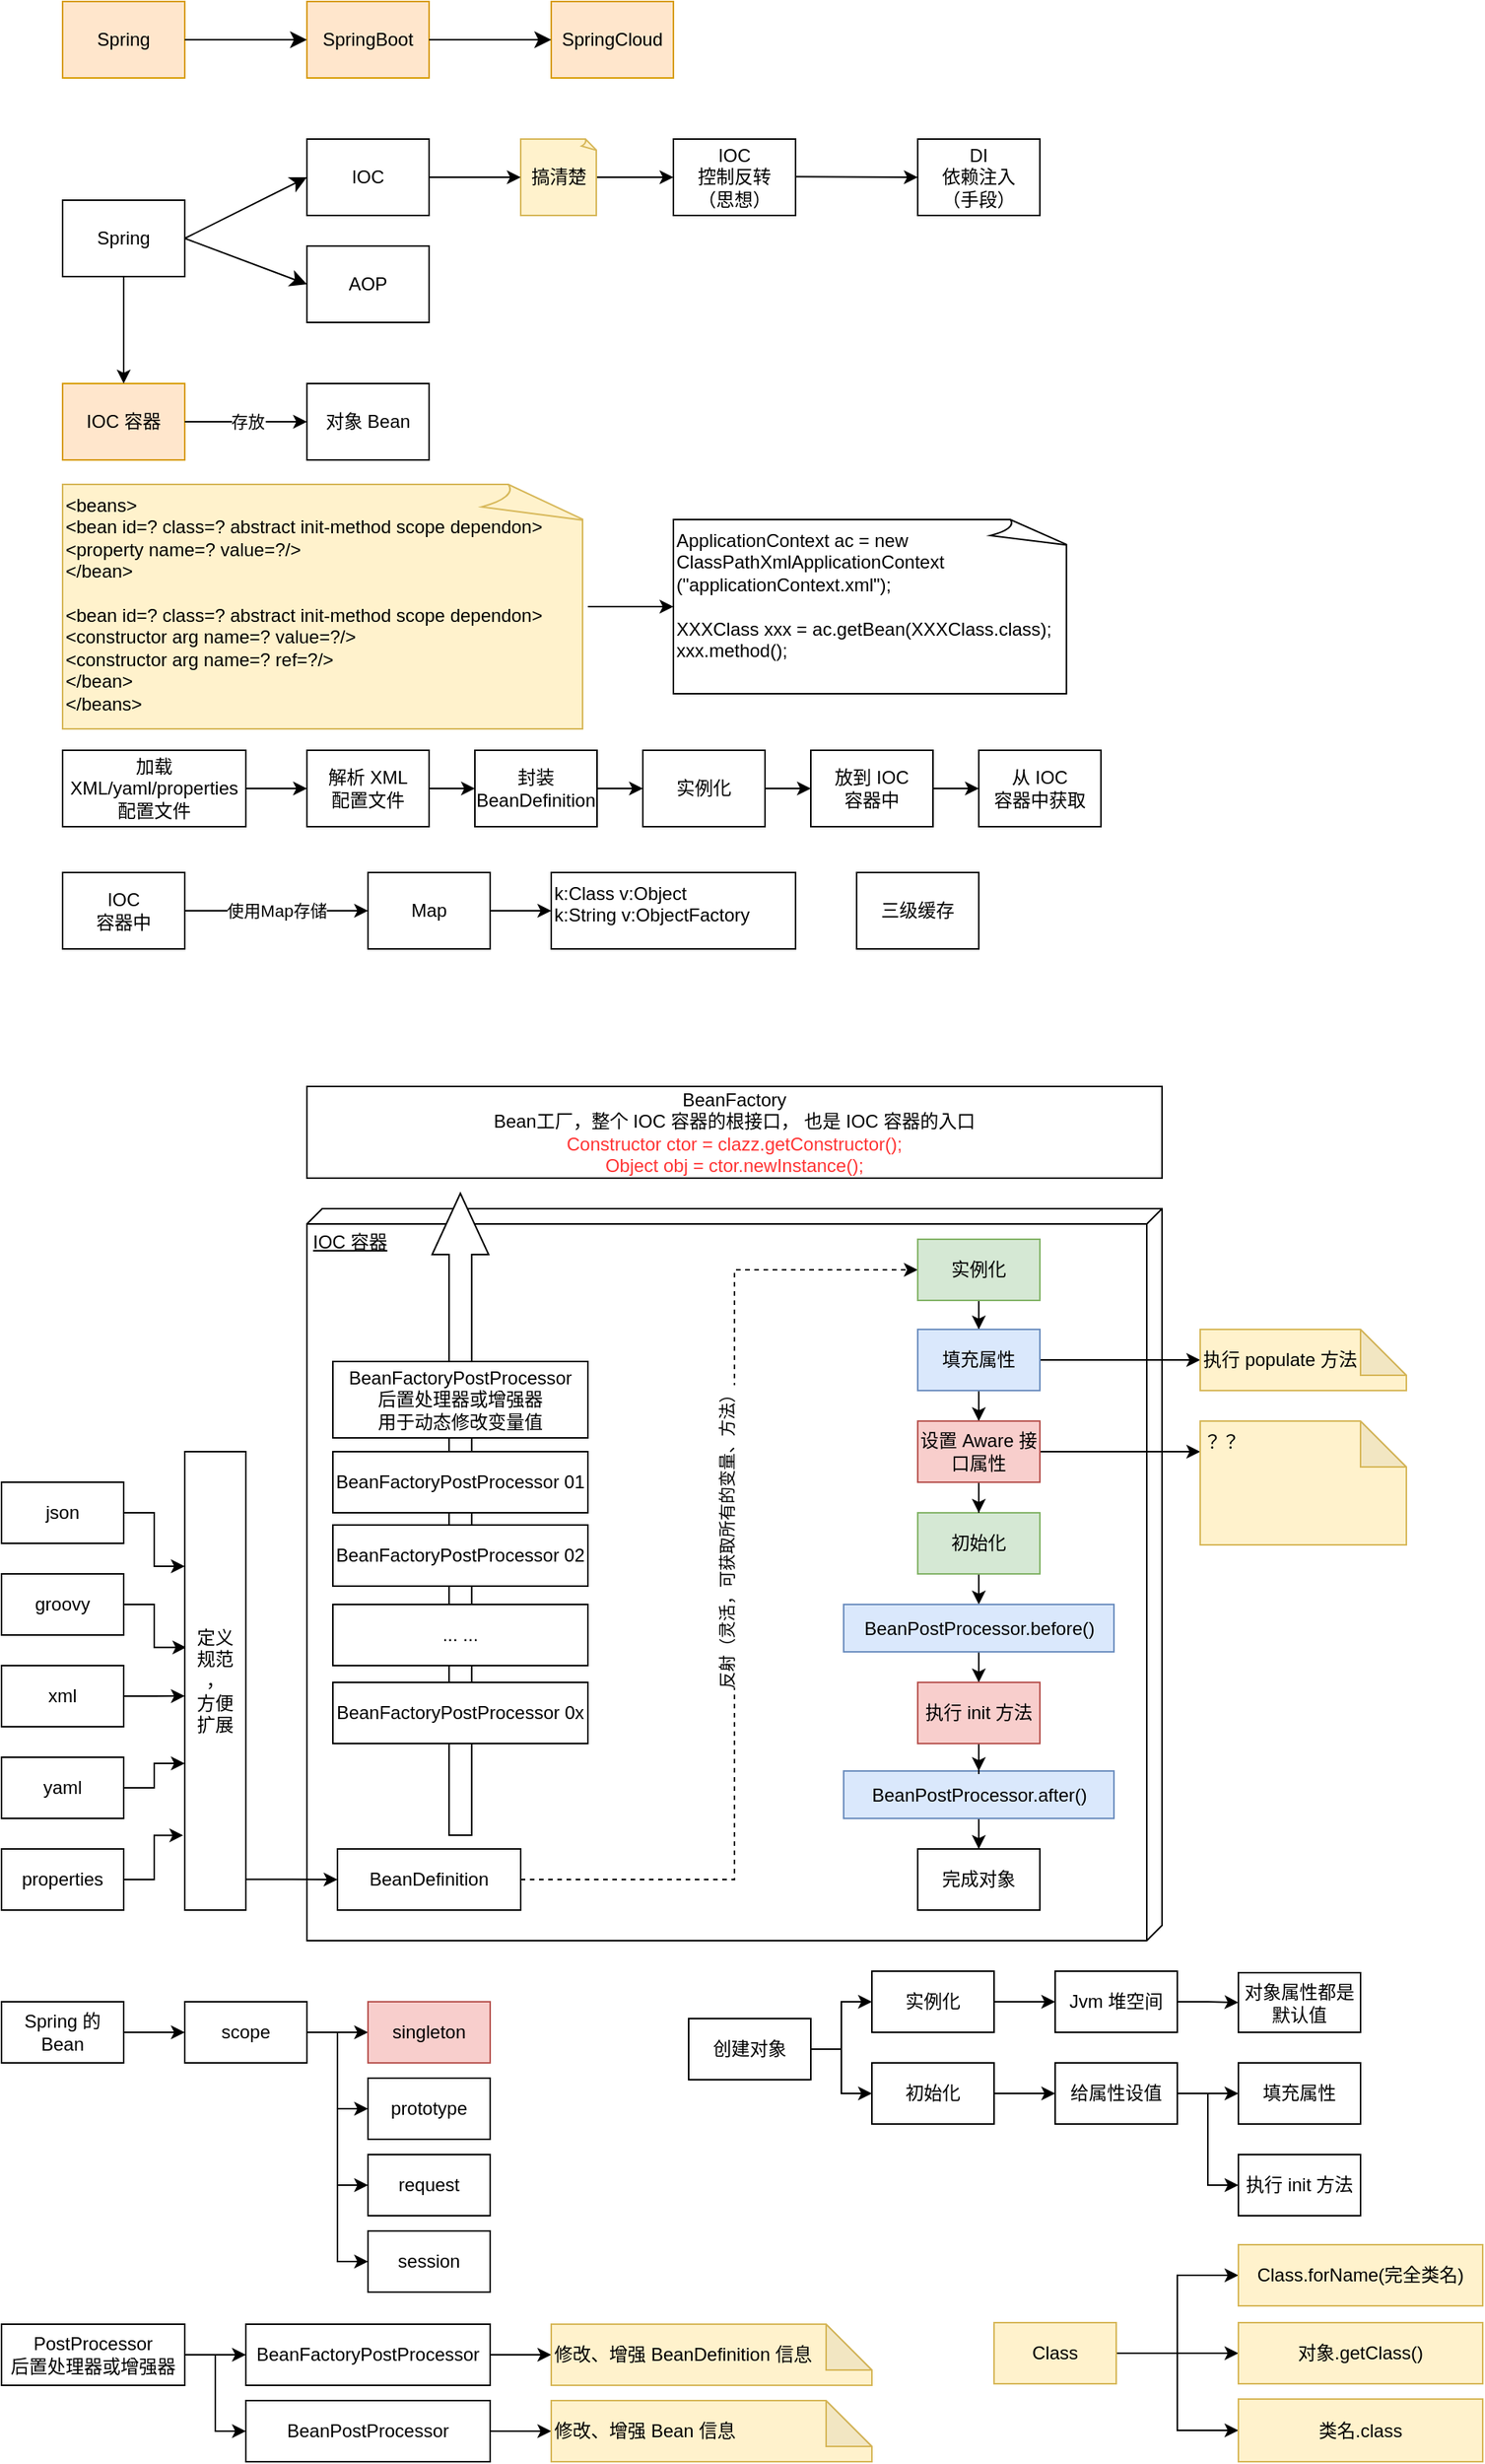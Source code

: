 <mxfile version="16.3.0" type="github">
  <diagram id="HKzlhbrPiAFsmXi92ig0" name="Page-1">
    <mxGraphModel dx="1422" dy="762" grid="1" gridSize="10" guides="1" tooltips="1" connect="1" arrows="1" fold="1" page="1" pageScale="1" pageWidth="2339" pageHeight="3300" math="0" shadow="0">
      <root>
        <mxCell id="0" />
        <mxCell id="1" parent="0" />
        <mxCell id="RXfSzlfH4fdoTzMu0uOB-1" value="Spring" style="rounded=0;whiteSpace=wrap;html=1;fillColor=#ffe6cc;strokeColor=#d79b00;" parent="1" vertex="1">
          <mxGeometry x="80" y="30" width="80" height="50" as="geometry" />
        </mxCell>
        <mxCell id="RXfSzlfH4fdoTzMu0uOB-2" value="SpringBoot" style="rounded=0;whiteSpace=wrap;html=1;fillColor=#ffe6cc;strokeColor=#d79b00;" parent="1" vertex="1">
          <mxGeometry x="240" y="30" width="80" height="50" as="geometry" />
        </mxCell>
        <mxCell id="RXfSzlfH4fdoTzMu0uOB-3" value="SpringCloud" style="rounded=0;whiteSpace=wrap;html=1;fillColor=#ffe6cc;strokeColor=#d79b00;" parent="1" vertex="1">
          <mxGeometry x="400" y="30" width="80" height="50" as="geometry" />
        </mxCell>
        <mxCell id="RXfSzlfH4fdoTzMu0uOB-5" value="" style="endArrow=classic;startArrow=none;endFill=1;startFill=0;endSize=8;html=1;verticalAlign=bottom;labelBackgroundColor=none;rounded=0;exitX=1;exitY=0.5;exitDx=0;exitDy=0;entryX=0;entryY=0.5;entryDx=0;entryDy=0;" parent="1" source="RXfSzlfH4fdoTzMu0uOB-1" target="RXfSzlfH4fdoTzMu0uOB-2" edge="1">
          <mxGeometry width="160" relative="1" as="geometry">
            <mxPoint x="350" y="30" as="sourcePoint" />
            <mxPoint x="510" y="30" as="targetPoint" />
          </mxGeometry>
        </mxCell>
        <mxCell id="RXfSzlfH4fdoTzMu0uOB-6" value="" style="endArrow=classic;startArrow=none;endFill=1;startFill=0;endSize=8;html=1;verticalAlign=bottom;labelBackgroundColor=none;rounded=0;exitX=1;exitY=0.5;exitDx=0;exitDy=0;entryX=0;entryY=0.5;entryDx=0;entryDy=0;" parent="1" source="RXfSzlfH4fdoTzMu0uOB-2" target="RXfSzlfH4fdoTzMu0uOB-3" edge="1">
          <mxGeometry width="160" relative="1" as="geometry">
            <mxPoint x="170" y="65" as="sourcePoint" />
            <mxPoint x="250" y="65" as="targetPoint" />
          </mxGeometry>
        </mxCell>
        <mxCell id="RXfSzlfH4fdoTzMu0uOB-7" value="Spring" style="rounded=0;whiteSpace=wrap;html=1;" parent="1" vertex="1">
          <mxGeometry x="80" y="160" width="80" height="50" as="geometry" />
        </mxCell>
        <mxCell id="RXfSzlfH4fdoTzMu0uOB-8" value="IOC" style="rounded=0;whiteSpace=wrap;html=1;" parent="1" vertex="1">
          <mxGeometry x="240" y="120" width="80" height="50" as="geometry" />
        </mxCell>
        <mxCell id="RXfSzlfH4fdoTzMu0uOB-9" value="AOP" style="rounded=0;whiteSpace=wrap;html=1;" parent="1" vertex="1">
          <mxGeometry x="240" y="190" width="80" height="50" as="geometry" />
        </mxCell>
        <mxCell id="RXfSzlfH4fdoTzMu0uOB-10" value="IOC&lt;br&gt;控制反转&lt;br&gt;（思想）" style="rounded=0;whiteSpace=wrap;html=1;" parent="1" vertex="1">
          <mxGeometry x="480" y="120" width="80" height="50" as="geometry" />
        </mxCell>
        <mxCell id="RXfSzlfH4fdoTzMu0uOB-11" value="DI&lt;br&gt;依赖注入&lt;br&gt;（手段）" style="rounded=0;whiteSpace=wrap;html=1;" parent="1" vertex="1">
          <mxGeometry x="640" y="120" width="80" height="50" as="geometry" />
        </mxCell>
        <mxCell id="RXfSzlfH4fdoTzMu0uOB-12" value="" style="endArrow=classic;startArrow=none;endFill=1;startFill=0;endSize=8;html=1;verticalAlign=bottom;labelBackgroundColor=none;rounded=0;entryX=0;entryY=0.5;entryDx=0;entryDy=0;exitX=1;exitY=0.5;exitDx=0;exitDy=0;" parent="1" source="RXfSzlfH4fdoTzMu0uOB-7" target="RXfSzlfH4fdoTzMu0uOB-8" edge="1">
          <mxGeometry width="160" relative="1" as="geometry">
            <mxPoint x="160" y="185" as="sourcePoint" />
            <mxPoint x="320" y="185" as="targetPoint" />
          </mxGeometry>
        </mxCell>
        <mxCell id="RXfSzlfH4fdoTzMu0uOB-13" value="" style="endArrow=classic;startArrow=none;endFill=1;startFill=0;endSize=8;html=1;verticalAlign=bottom;labelBackgroundColor=none;rounded=0;entryX=0;entryY=0.5;entryDx=0;entryDy=0;exitX=1;exitY=0.5;exitDx=0;exitDy=0;" parent="1" source="RXfSzlfH4fdoTzMu0uOB-7" target="RXfSzlfH4fdoTzMu0uOB-9" edge="1">
          <mxGeometry width="160" relative="1" as="geometry">
            <mxPoint x="170" y="195.0" as="sourcePoint" />
            <mxPoint x="250" y="155" as="targetPoint" />
          </mxGeometry>
        </mxCell>
        <mxCell id="RXfSzlfH4fdoTzMu0uOB-15" value="搞清楚" style="whiteSpace=wrap;html=1;shape=mxgraph.basic.document;fillColor=#fff2cc;strokeColor=#d6b656;" parent="1" vertex="1">
          <mxGeometry x="380" y="120" width="50" height="50" as="geometry" />
        </mxCell>
        <mxCell id="RXfSzlfH4fdoTzMu0uOB-18" value="" style="endArrow=classic;html=1;rounded=0;exitX=1;exitY=0.5;exitDx=0;exitDy=0;entryX=0;entryY=0.5;entryDx=0;entryDy=0;entryPerimeter=0;" parent="1" source="RXfSzlfH4fdoTzMu0uOB-8" target="RXfSzlfH4fdoTzMu0uOB-15" edge="1">
          <mxGeometry width="50" height="50" relative="1" as="geometry">
            <mxPoint x="370" y="260" as="sourcePoint" />
            <mxPoint x="420" y="210" as="targetPoint" />
          </mxGeometry>
        </mxCell>
        <mxCell id="RXfSzlfH4fdoTzMu0uOB-21" value="" style="endArrow=classic;html=1;rounded=0;exitX=1;exitY=0.5;exitDx=0;exitDy=0;entryX=0;entryY=0.5;entryDx=0;entryDy=0;exitPerimeter=0;" parent="1" source="RXfSzlfH4fdoTzMu0uOB-15" target="RXfSzlfH4fdoTzMu0uOB-10" edge="1">
          <mxGeometry width="50" height="50" relative="1" as="geometry">
            <mxPoint x="330" y="155" as="sourcePoint" />
            <mxPoint x="390" y="155" as="targetPoint" />
          </mxGeometry>
        </mxCell>
        <mxCell id="RXfSzlfH4fdoTzMu0uOB-22" value="" style="endArrow=classic;html=1;rounded=0;exitX=1;exitY=0.5;exitDx=0;exitDy=0;entryX=0;entryY=0.5;entryDx=0;entryDy=0;exitPerimeter=0;" parent="1" target="RXfSzlfH4fdoTzMu0uOB-11" edge="1">
          <mxGeometry width="50" height="50" relative="1" as="geometry">
            <mxPoint x="560" y="144.66" as="sourcePoint" />
            <mxPoint x="610" y="144.66" as="targetPoint" />
          </mxGeometry>
        </mxCell>
        <mxCell id="RXfSzlfH4fdoTzMu0uOB-23" value="IOC 容器" style="rounded=0;whiteSpace=wrap;html=1;fillColor=#ffe6cc;strokeColor=#d79b00;" parent="1" vertex="1">
          <mxGeometry x="80" y="280" width="80" height="50" as="geometry" />
        </mxCell>
        <mxCell id="RXfSzlfH4fdoTzMu0uOB-24" value="" style="endArrow=classic;html=1;rounded=0;exitX=0.5;exitY=1;exitDx=0;exitDy=0;" parent="1" source="RXfSzlfH4fdoTzMu0uOB-7" target="RXfSzlfH4fdoTzMu0uOB-23" edge="1">
          <mxGeometry width="50" height="50" relative="1" as="geometry">
            <mxPoint x="590" y="70" as="sourcePoint" />
            <mxPoint x="630" y="30" as="targetPoint" />
          </mxGeometry>
        </mxCell>
        <mxCell id="RXfSzlfH4fdoTzMu0uOB-25" value="对象 Bean" style="rounded=0;whiteSpace=wrap;html=1;" parent="1" vertex="1">
          <mxGeometry x="240" y="280" width="80" height="50" as="geometry" />
        </mxCell>
        <mxCell id="RXfSzlfH4fdoTzMu0uOB-26" value="" style="endArrow=classic;html=1;rounded=0;entryX=0;entryY=0.5;entryDx=0;entryDy=0;exitX=1;exitY=0.5;exitDx=0;exitDy=0;" parent="1" source="RXfSzlfH4fdoTzMu0uOB-23" target="RXfSzlfH4fdoTzMu0uOB-25" edge="1">
          <mxGeometry width="50" height="50" relative="1" as="geometry">
            <mxPoint x="160" y="310" as="sourcePoint" />
            <mxPoint x="200" y="270" as="targetPoint" />
          </mxGeometry>
        </mxCell>
        <mxCell id="RXfSzlfH4fdoTzMu0uOB-27" value="存放" style="edgeLabel;html=1;align=center;verticalAlign=middle;resizable=0;points=[];" parent="RXfSzlfH4fdoTzMu0uOB-26" vertex="1" connectable="0">
          <mxGeometry x="0.333" y="-2" relative="1" as="geometry">
            <mxPoint x="-13" y="-2" as="offset" />
          </mxGeometry>
        </mxCell>
        <mxCell id="lsYUVaLgrjJjtuN-rIYH-1" value="加载&lt;br&gt;XML/yaml/properties&lt;br&gt;配置文件" style="rounded=0;whiteSpace=wrap;html=1;" vertex="1" parent="1">
          <mxGeometry x="80" y="520" width="120" height="50" as="geometry" />
        </mxCell>
        <mxCell id="lsYUVaLgrjJjtuN-rIYH-2" value="解析 XML&lt;br&gt;配置文件" style="rounded=0;whiteSpace=wrap;html=1;" vertex="1" parent="1">
          <mxGeometry x="240" y="520" width="80" height="50" as="geometry" />
        </mxCell>
        <mxCell id="lsYUVaLgrjJjtuN-rIYH-3" value="封装&lt;br&gt;BeanDefinition" style="rounded=0;whiteSpace=wrap;html=1;" vertex="1" parent="1">
          <mxGeometry x="350" y="520" width="80" height="50" as="geometry" />
        </mxCell>
        <mxCell id="lsYUVaLgrjJjtuN-rIYH-4" value="实例化" style="rounded=0;whiteSpace=wrap;html=1;" vertex="1" parent="1">
          <mxGeometry x="460" y="520" width="80" height="50" as="geometry" />
        </mxCell>
        <mxCell id="lsYUVaLgrjJjtuN-rIYH-5" value="放到 IOC&lt;br&gt;容器中" style="rounded=0;whiteSpace=wrap;html=1;" vertex="1" parent="1">
          <mxGeometry x="570" y="520" width="80" height="50" as="geometry" />
        </mxCell>
        <mxCell id="lsYUVaLgrjJjtuN-rIYH-6" value="从 IOC&lt;br&gt;容器中获取" style="rounded=0;whiteSpace=wrap;html=1;" vertex="1" parent="1">
          <mxGeometry x="680" y="520" width="80" height="50" as="geometry" />
        </mxCell>
        <mxCell id="lsYUVaLgrjJjtuN-rIYH-7" value="" style="endArrow=classic;html=1;rounded=0;entryX=0;entryY=0.5;entryDx=0;entryDy=0;exitX=1;exitY=0.5;exitDx=0;exitDy=0;" edge="1" parent="1" source="lsYUVaLgrjJjtuN-rIYH-5" target="lsYUVaLgrjJjtuN-rIYH-6">
          <mxGeometry width="50" height="50" relative="1" as="geometry">
            <mxPoint x="50" y="210" as="sourcePoint" />
            <mxPoint x="90" y="170" as="targetPoint" />
          </mxGeometry>
        </mxCell>
        <mxCell id="lsYUVaLgrjJjtuN-rIYH-8" value="" style="endArrow=classic;html=1;rounded=0;entryX=0;entryY=0.5;entryDx=0;entryDy=0;exitX=1;exitY=0.5;exitDx=0;exitDy=0;" edge="1" parent="1" source="lsYUVaLgrjJjtuN-rIYH-4" target="lsYUVaLgrjJjtuN-rIYH-5">
          <mxGeometry width="50" height="50" relative="1" as="geometry">
            <mxPoint x="60" y="220" as="sourcePoint" />
            <mxPoint x="100" y="180" as="targetPoint" />
          </mxGeometry>
        </mxCell>
        <mxCell id="lsYUVaLgrjJjtuN-rIYH-9" value="" style="endArrow=classic;html=1;rounded=0;entryX=0;entryY=0.5;entryDx=0;entryDy=0;exitX=1;exitY=0.5;exitDx=0;exitDy=0;" edge="1" parent="1" source="lsYUVaLgrjJjtuN-rIYH-3" target="lsYUVaLgrjJjtuN-rIYH-4">
          <mxGeometry width="50" height="50" relative="1" as="geometry">
            <mxPoint x="70" y="230" as="sourcePoint" />
            <mxPoint x="110" y="190" as="targetPoint" />
          </mxGeometry>
        </mxCell>
        <mxCell id="lsYUVaLgrjJjtuN-rIYH-10" value="" style="endArrow=classic;html=1;rounded=0;exitX=1;exitY=0.5;exitDx=0;exitDy=0;entryX=0;entryY=0.5;entryDx=0;entryDy=0;" edge="1" parent="1" source="lsYUVaLgrjJjtuN-rIYH-2" target="lsYUVaLgrjJjtuN-rIYH-3">
          <mxGeometry width="50" height="50" relative="1" as="geometry">
            <mxPoint x="80" y="240" as="sourcePoint" />
            <mxPoint x="120" y="200" as="targetPoint" />
          </mxGeometry>
        </mxCell>
        <mxCell id="lsYUVaLgrjJjtuN-rIYH-11" value="" style="endArrow=classic;html=1;rounded=0;exitX=1;exitY=0.5;exitDx=0;exitDy=0;entryX=0;entryY=0.5;entryDx=0;entryDy=0;" edge="1" parent="1" source="lsYUVaLgrjJjtuN-rIYH-1" target="lsYUVaLgrjJjtuN-rIYH-2">
          <mxGeometry width="50" height="50" relative="1" as="geometry">
            <mxPoint x="90" y="250" as="sourcePoint" />
            <mxPoint x="130" y="210" as="targetPoint" />
          </mxGeometry>
        </mxCell>
        <mxCell id="lsYUVaLgrjJjtuN-rIYH-19" style="edgeStyle=orthogonalEdgeStyle;rounded=0;orthogonalLoop=1;jettySize=auto;html=1;entryX=0;entryY=0.5;entryDx=0;entryDy=0;endArrow=classic;endFill=1;" edge="1" parent="1" source="lsYUVaLgrjJjtuN-rIYH-12" target="lsYUVaLgrjJjtuN-rIYH-18">
          <mxGeometry relative="1" as="geometry" />
        </mxCell>
        <mxCell id="lsYUVaLgrjJjtuN-rIYH-21" value="使用Map存储" style="edgeLabel;html=1;align=center;verticalAlign=middle;resizable=0;points=[];" vertex="1" connectable="0" parent="lsYUVaLgrjJjtuN-rIYH-19">
          <mxGeometry x="0.317" y="-2" relative="1" as="geometry">
            <mxPoint x="-19" y="-2" as="offset" />
          </mxGeometry>
        </mxCell>
        <mxCell id="lsYUVaLgrjJjtuN-rIYH-12" value="IOC&lt;br&gt;容器中" style="rounded=0;whiteSpace=wrap;html=1;" vertex="1" parent="1">
          <mxGeometry x="80" y="600" width="80" height="50" as="geometry" />
        </mxCell>
        <mxCell id="lsYUVaLgrjJjtuN-rIYH-17" style="edgeStyle=orthogonalEdgeStyle;rounded=0;orthogonalLoop=1;jettySize=auto;html=1;entryX=0;entryY=0.5;entryDx=0;entryDy=0;entryPerimeter=0;endArrow=classic;endFill=1;" edge="1" parent="1" source="lsYUVaLgrjJjtuN-rIYH-13" target="lsYUVaLgrjJjtuN-rIYH-16">
          <mxGeometry relative="1" as="geometry" />
        </mxCell>
        <mxCell id="lsYUVaLgrjJjtuN-rIYH-13" value="&amp;lt;beans&amp;gt;&lt;br&gt;&amp;lt;bean id=? class=? abstract init-method scope dependon&amp;gt;&lt;br&gt;&amp;lt;property name=? value=?/&amp;gt;&lt;br&gt;&amp;lt;/bean&amp;gt;&lt;br&gt;&lt;br&gt;&amp;lt;bean id=? class=? abstract init-method scope dependon&amp;gt;&lt;br&gt;&amp;lt;constructor arg name=? value=?/&amp;gt;&lt;br&gt;&amp;lt;constructor arg name=? ref=?/&amp;gt;&lt;br&gt;&amp;lt;/bean&amp;gt;&lt;br&gt;&amp;lt;/beans&amp;gt;" style="whiteSpace=wrap;html=1;shape=mxgraph.basic.document;fillColor=#fff2cc;strokeColor=#d6b656;align=left;rotation=0;verticalAlign=top;" vertex="1" parent="1">
          <mxGeometry x="80" y="346" width="344" height="160" as="geometry" />
        </mxCell>
        <mxCell id="lsYUVaLgrjJjtuN-rIYH-16" value="ApplicationContext ac = new ClassPathXmlApplicationContext&lt;br&gt;(&quot;applicationContext.xml&quot;);&lt;br&gt;&lt;br&gt;XXXClass xxx = ac.getBean(XXXClass.class);&lt;br&gt;xxx.method();" style="whiteSpace=wrap;html=1;shape=mxgraph.basic.document;align=left;rotation=0;verticalAlign=top;" vertex="1" parent="1">
          <mxGeometry x="480" y="369" width="260" height="114" as="geometry" />
        </mxCell>
        <mxCell id="lsYUVaLgrjJjtuN-rIYH-23" style="edgeStyle=orthogonalEdgeStyle;rounded=0;orthogonalLoop=1;jettySize=auto;html=1;entryX=0;entryY=0.5;entryDx=0;entryDy=0;endArrow=classic;endFill=1;" edge="1" parent="1" source="lsYUVaLgrjJjtuN-rIYH-18" target="lsYUVaLgrjJjtuN-rIYH-22">
          <mxGeometry relative="1" as="geometry" />
        </mxCell>
        <mxCell id="lsYUVaLgrjJjtuN-rIYH-18" value="Map" style="rounded=0;whiteSpace=wrap;html=1;" vertex="1" parent="1">
          <mxGeometry x="280" y="600" width="80" height="50" as="geometry" />
        </mxCell>
        <mxCell id="lsYUVaLgrjJjtuN-rIYH-22" value="k:Class v:Object&lt;br&gt;k:String v:ObjectFactory" style="rounded=0;whiteSpace=wrap;html=1;align=left;verticalAlign=top;" vertex="1" parent="1">
          <mxGeometry x="400" y="600" width="160" height="50" as="geometry" />
        </mxCell>
        <mxCell id="lsYUVaLgrjJjtuN-rIYH-24" value="三级缓存" style="rounded=0;whiteSpace=wrap;html=1;" vertex="1" parent="1">
          <mxGeometry x="600" y="600" width="80" height="50" as="geometry" />
        </mxCell>
        <mxCell id="lsYUVaLgrjJjtuN-rIYH-25" value="IOC 容器" style="verticalAlign=top;align=left;spacingTop=8;spacingLeft=2;spacingRight=12;shape=cube;size=10;direction=south;fontStyle=4;html=1;" vertex="1" parent="1">
          <mxGeometry x="240" y="820" width="560" height="479" as="geometry" />
        </mxCell>
        <mxCell id="lsYUVaLgrjJjtuN-rIYH-35" style="edgeStyle=orthogonalEdgeStyle;rounded=0;orthogonalLoop=1;jettySize=auto;html=1;endArrow=classic;endFill=1;entryX=0.025;entryY=0.427;entryDx=0;entryDy=0;entryPerimeter=0;" edge="1" parent="1" source="lsYUVaLgrjJjtuN-rIYH-26" target="lsYUVaLgrjJjtuN-rIYH-31">
          <mxGeometry relative="1" as="geometry" />
        </mxCell>
        <mxCell id="lsYUVaLgrjJjtuN-rIYH-26" value="groovy" style="rounded=0;whiteSpace=wrap;html=1;" vertex="1" parent="1">
          <mxGeometry x="40" y="1059" width="80" height="40" as="geometry" />
        </mxCell>
        <mxCell id="lsYUVaLgrjJjtuN-rIYH-34" style="edgeStyle=orthogonalEdgeStyle;rounded=0;orthogonalLoop=1;jettySize=auto;html=1;entryX=0;entryY=0.533;entryDx=0;entryDy=0;entryPerimeter=0;endArrow=classic;endFill=1;" edge="1" parent="1" source="lsYUVaLgrjJjtuN-rIYH-27" target="lsYUVaLgrjJjtuN-rIYH-31">
          <mxGeometry relative="1" as="geometry" />
        </mxCell>
        <mxCell id="lsYUVaLgrjJjtuN-rIYH-27" value="xml" style="rounded=0;whiteSpace=wrap;html=1;" vertex="1" parent="1">
          <mxGeometry x="40" y="1119" width="80" height="40" as="geometry" />
        </mxCell>
        <mxCell id="lsYUVaLgrjJjtuN-rIYH-32" style="edgeStyle=orthogonalEdgeStyle;rounded=0;orthogonalLoop=1;jettySize=auto;html=1;entryX=0;entryY=0.68;entryDx=0;entryDy=0;endArrow=classic;endFill=1;entryPerimeter=0;" edge="1" parent="1" source="lsYUVaLgrjJjtuN-rIYH-28" target="lsYUVaLgrjJjtuN-rIYH-31">
          <mxGeometry relative="1" as="geometry" />
        </mxCell>
        <mxCell id="lsYUVaLgrjJjtuN-rIYH-28" value="yaml" style="rounded=0;whiteSpace=wrap;html=1;" vertex="1" parent="1">
          <mxGeometry x="40" y="1179" width="80" height="40" as="geometry" />
        </mxCell>
        <mxCell id="lsYUVaLgrjJjtuN-rIYH-33" style="edgeStyle=orthogonalEdgeStyle;rounded=0;orthogonalLoop=1;jettySize=auto;html=1;entryX=-0.025;entryY=0.837;entryDx=0;entryDy=0;endArrow=classic;endFill=1;entryPerimeter=0;" edge="1" parent="1" source="lsYUVaLgrjJjtuN-rIYH-29" target="lsYUVaLgrjJjtuN-rIYH-31">
          <mxGeometry relative="1" as="geometry" />
        </mxCell>
        <mxCell id="lsYUVaLgrjJjtuN-rIYH-29" value="properties" style="rounded=0;whiteSpace=wrap;html=1;" vertex="1" parent="1">
          <mxGeometry x="40" y="1239" width="80" height="40" as="geometry" />
        </mxCell>
        <mxCell id="lsYUVaLgrjJjtuN-rIYH-36" style="edgeStyle=orthogonalEdgeStyle;rounded=0;orthogonalLoop=1;jettySize=auto;html=1;endArrow=classic;endFill=1;entryX=0;entryY=0.25;entryDx=0;entryDy=0;" edge="1" parent="1" source="lsYUVaLgrjJjtuN-rIYH-30" target="lsYUVaLgrjJjtuN-rIYH-31">
          <mxGeometry relative="1" as="geometry" />
        </mxCell>
        <mxCell id="lsYUVaLgrjJjtuN-rIYH-30" value="json" style="rounded=0;whiteSpace=wrap;html=1;" vertex="1" parent="1">
          <mxGeometry x="40" y="999" width="80" height="40" as="geometry" />
        </mxCell>
        <mxCell id="lsYUVaLgrjJjtuN-rIYH-40" style="edgeStyle=orthogonalEdgeStyle;rounded=0;orthogonalLoop=1;jettySize=auto;html=1;entryX=0;entryY=0.5;entryDx=0;entryDy=0;endArrow=classic;endFill=1;exitX=0.975;exitY=0.933;exitDx=0;exitDy=0;exitPerimeter=0;" edge="1" parent="1" source="lsYUVaLgrjJjtuN-rIYH-31" target="lsYUVaLgrjJjtuN-rIYH-38">
          <mxGeometry relative="1" as="geometry" />
        </mxCell>
        <mxCell id="lsYUVaLgrjJjtuN-rIYH-31" value="定义&lt;br&gt;规范&lt;br&gt;，&lt;br&gt;方便&lt;br&gt;扩展" style="rounded=0;whiteSpace=wrap;html=1;" vertex="1" parent="1">
          <mxGeometry x="160" y="979" width="40" height="300" as="geometry" />
        </mxCell>
        <mxCell id="lsYUVaLgrjJjtuN-rIYH-42" style="edgeStyle=orthogonalEdgeStyle;rounded=0;orthogonalLoop=1;jettySize=auto;html=1;endArrow=classic;endFill=1;entryX=0;entryY=0.5;entryDx=0;entryDy=0;dashed=1;" edge="1" parent="1" source="lsYUVaLgrjJjtuN-rIYH-38" target="lsYUVaLgrjJjtuN-rIYH-41">
          <mxGeometry relative="1" as="geometry">
            <Array as="points">
              <mxPoint x="520" y="1259" />
              <mxPoint x="520" y="860" />
            </Array>
          </mxGeometry>
        </mxCell>
        <mxCell id="lsYUVaLgrjJjtuN-rIYH-43" value="反射（灵活，可获取所有的变量、方法）" style="edgeLabel;html=1;align=center;verticalAlign=middle;resizable=0;points=[];horizontal=0;" vertex="1" connectable="0" parent="lsYUVaLgrjJjtuN-rIYH-42">
          <mxGeometry x="0.218" y="1" relative="1" as="geometry">
            <mxPoint x="-4" y="38" as="offset" />
          </mxGeometry>
        </mxCell>
        <mxCell id="lsYUVaLgrjJjtuN-rIYH-38" value="BeanDefinition" style="rounded=0;whiteSpace=wrap;html=1;" vertex="1" parent="1">
          <mxGeometry x="260" y="1239" width="120" height="40" as="geometry" />
        </mxCell>
        <mxCell id="lsYUVaLgrjJjtuN-rIYH-49" style="edgeStyle=orthogonalEdgeStyle;rounded=0;orthogonalLoop=1;jettySize=auto;html=1;endArrow=classic;endFill=1;" edge="1" parent="1" source="lsYUVaLgrjJjtuN-rIYH-39" target="lsYUVaLgrjJjtuN-rIYH-44">
          <mxGeometry relative="1" as="geometry" />
        </mxCell>
        <mxCell id="lsYUVaLgrjJjtuN-rIYH-39" value="Spring 的 Bean" style="rounded=0;whiteSpace=wrap;html=1;" vertex="1" parent="1">
          <mxGeometry x="40" y="1339" width="80" height="40" as="geometry" />
        </mxCell>
        <mxCell id="lsYUVaLgrjJjtuN-rIYH-98" style="edgeStyle=orthogonalEdgeStyle;rounded=0;orthogonalLoop=1;jettySize=auto;html=1;fontColor=#FF3333;endArrow=classic;endFill=1;" edge="1" parent="1" source="lsYUVaLgrjJjtuN-rIYH-41" target="lsYUVaLgrjJjtuN-rIYH-95">
          <mxGeometry relative="1" as="geometry" />
        </mxCell>
        <mxCell id="lsYUVaLgrjJjtuN-rIYH-41" value="实例化" style="rounded=0;whiteSpace=wrap;html=1;fillColor=#d5e8d4;strokeColor=#82b366;" vertex="1" parent="1">
          <mxGeometry x="640" y="840" width="80" height="40" as="geometry" />
        </mxCell>
        <mxCell id="lsYUVaLgrjJjtuN-rIYH-50" style="edgeStyle=orthogonalEdgeStyle;rounded=0;orthogonalLoop=1;jettySize=auto;html=1;entryX=0;entryY=0.5;entryDx=0;entryDy=0;endArrow=classic;endFill=1;" edge="1" parent="1" source="lsYUVaLgrjJjtuN-rIYH-44" target="lsYUVaLgrjJjtuN-rIYH-45">
          <mxGeometry relative="1" as="geometry" />
        </mxCell>
        <mxCell id="lsYUVaLgrjJjtuN-rIYH-51" style="edgeStyle=orthogonalEdgeStyle;rounded=0;orthogonalLoop=1;jettySize=auto;html=1;entryX=0;entryY=0.5;entryDx=0;entryDy=0;endArrow=classic;endFill=1;" edge="1" parent="1" source="lsYUVaLgrjJjtuN-rIYH-44" target="lsYUVaLgrjJjtuN-rIYH-46">
          <mxGeometry relative="1" as="geometry" />
        </mxCell>
        <mxCell id="lsYUVaLgrjJjtuN-rIYH-52" style="edgeStyle=orthogonalEdgeStyle;rounded=0;orthogonalLoop=1;jettySize=auto;html=1;entryX=0;entryY=0.5;entryDx=0;entryDy=0;endArrow=classic;endFill=1;" edge="1" parent="1" source="lsYUVaLgrjJjtuN-rIYH-44" target="lsYUVaLgrjJjtuN-rIYH-47">
          <mxGeometry relative="1" as="geometry" />
        </mxCell>
        <mxCell id="lsYUVaLgrjJjtuN-rIYH-53" style="edgeStyle=orthogonalEdgeStyle;rounded=0;orthogonalLoop=1;jettySize=auto;html=1;entryX=0;entryY=0.5;entryDx=0;entryDy=0;endArrow=classic;endFill=1;" edge="1" parent="1" source="lsYUVaLgrjJjtuN-rIYH-44" target="lsYUVaLgrjJjtuN-rIYH-48">
          <mxGeometry relative="1" as="geometry" />
        </mxCell>
        <mxCell id="lsYUVaLgrjJjtuN-rIYH-44" value="scope" style="rounded=0;whiteSpace=wrap;html=1;" vertex="1" parent="1">
          <mxGeometry x="160" y="1339" width="80" height="40" as="geometry" />
        </mxCell>
        <mxCell id="lsYUVaLgrjJjtuN-rIYH-45" value="singleton" style="rounded=0;whiteSpace=wrap;html=1;fillColor=#f8cecc;strokeColor=#b85450;" vertex="1" parent="1">
          <mxGeometry x="280" y="1339" width="80" height="40" as="geometry" />
        </mxCell>
        <mxCell id="lsYUVaLgrjJjtuN-rIYH-46" value="prototype" style="rounded=0;whiteSpace=wrap;html=1;" vertex="1" parent="1">
          <mxGeometry x="280" y="1389" width="80" height="40" as="geometry" />
        </mxCell>
        <mxCell id="lsYUVaLgrjJjtuN-rIYH-47" value="request" style="rounded=0;whiteSpace=wrap;html=1;" vertex="1" parent="1">
          <mxGeometry x="280" y="1439" width="80" height="40" as="geometry" />
        </mxCell>
        <mxCell id="lsYUVaLgrjJjtuN-rIYH-48" value="session" style="rounded=0;whiteSpace=wrap;html=1;" vertex="1" parent="1">
          <mxGeometry x="280" y="1489" width="80" height="40" as="geometry" />
        </mxCell>
        <mxCell id="lsYUVaLgrjJjtuN-rIYH-58" style="edgeStyle=orthogonalEdgeStyle;rounded=0;orthogonalLoop=1;jettySize=auto;html=1;entryX=0;entryY=0.5;entryDx=0;entryDy=0;endArrow=classic;endFill=1;" edge="1" parent="1" source="lsYUVaLgrjJjtuN-rIYH-54" target="lsYUVaLgrjJjtuN-rIYH-55">
          <mxGeometry relative="1" as="geometry" />
        </mxCell>
        <mxCell id="lsYUVaLgrjJjtuN-rIYH-59" style="edgeStyle=orthogonalEdgeStyle;rounded=0;orthogonalLoop=1;jettySize=auto;html=1;entryX=0;entryY=0.5;entryDx=0;entryDy=0;endArrow=classic;endFill=1;" edge="1" parent="1" source="lsYUVaLgrjJjtuN-rIYH-54" target="lsYUVaLgrjJjtuN-rIYH-56">
          <mxGeometry relative="1" as="geometry" />
        </mxCell>
        <mxCell id="lsYUVaLgrjJjtuN-rIYH-60" style="edgeStyle=orthogonalEdgeStyle;rounded=0;orthogonalLoop=1;jettySize=auto;html=1;entryX=0;entryY=0.5;entryDx=0;entryDy=0;endArrow=classic;endFill=1;" edge="1" parent="1" source="lsYUVaLgrjJjtuN-rIYH-54" target="lsYUVaLgrjJjtuN-rIYH-57">
          <mxGeometry relative="1" as="geometry" />
        </mxCell>
        <mxCell id="lsYUVaLgrjJjtuN-rIYH-54" value="Class" style="rounded=0;whiteSpace=wrap;html=1;fillColor=#fff2cc;strokeColor=#d6b656;" vertex="1" parent="1">
          <mxGeometry x="690" y="1549" width="80" height="40" as="geometry" />
        </mxCell>
        <mxCell id="lsYUVaLgrjJjtuN-rIYH-55" value="Class.forName(完全类名)" style="rounded=0;whiteSpace=wrap;html=1;fillColor=#fff2cc;strokeColor=#d6b656;" vertex="1" parent="1">
          <mxGeometry x="850" y="1498" width="160" height="40" as="geometry" />
        </mxCell>
        <mxCell id="lsYUVaLgrjJjtuN-rIYH-56" value="对象.getClass()" style="rounded=0;whiteSpace=wrap;html=1;fillColor=#fff2cc;strokeColor=#d6b656;" vertex="1" parent="1">
          <mxGeometry x="850" y="1549" width="160" height="40" as="geometry" />
        </mxCell>
        <mxCell id="lsYUVaLgrjJjtuN-rIYH-57" value="类名.class" style="rounded=0;whiteSpace=wrap;html=1;fillColor=#fff2cc;strokeColor=#d6b656;" vertex="1" parent="1">
          <mxGeometry x="850" y="1599" width="160" height="41" as="geometry" />
        </mxCell>
        <mxCell id="lsYUVaLgrjJjtuN-rIYH-61" value="BeanFactory&lt;br&gt;Bean工厂，整个&amp;nbsp;IOC&amp;nbsp;容器的根接口， 也是 IOC 容器的入口&lt;br&gt;&lt;font color=&quot;#ff3333&quot;&gt;Constructor ctor = clazz.getConstructor();&lt;br&gt;Object obj = ctor.newInstance();&lt;/font&gt;" style="rounded=0;whiteSpace=wrap;html=1;" vertex="1" parent="1">
          <mxGeometry x="240" y="740" width="560" height="60" as="geometry" />
        </mxCell>
        <mxCell id="lsYUVaLgrjJjtuN-rIYH-62" value="" style="html=1;shadow=0;dashed=0;align=center;verticalAlign=middle;shape=mxgraph.arrows2.arrow;dy=0.6;dx=40;direction=north;notch=0;fontColor=#FF3333;" vertex="1" parent="1">
          <mxGeometry x="322" y="810" width="37" height="420" as="geometry" />
        </mxCell>
        <mxCell id="lsYUVaLgrjJjtuN-rIYH-63" value="BeanFactoryPostProcessor&lt;br&gt;后置处理器或增强器&lt;br&gt;用于动态修改变量值" style="rounded=0;whiteSpace=wrap;html=1;" vertex="1" parent="1">
          <mxGeometry x="257" y="920" width="167" height="50" as="geometry" />
        </mxCell>
        <mxCell id="lsYUVaLgrjJjtuN-rIYH-67" style="edgeStyle=orthogonalEdgeStyle;rounded=0;orthogonalLoop=1;jettySize=auto;html=1;entryX=0;entryY=0.5;entryDx=0;entryDy=0;fontColor=#FF3333;endArrow=classic;endFill=1;" edge="1" parent="1" source="lsYUVaLgrjJjtuN-rIYH-64" target="lsYUVaLgrjJjtuN-rIYH-65">
          <mxGeometry relative="1" as="geometry" />
        </mxCell>
        <mxCell id="lsYUVaLgrjJjtuN-rIYH-68" style="edgeStyle=orthogonalEdgeStyle;rounded=0;orthogonalLoop=1;jettySize=auto;html=1;entryX=0;entryY=0.5;entryDx=0;entryDy=0;fontColor=#FF3333;endArrow=classic;endFill=1;" edge="1" parent="1" source="lsYUVaLgrjJjtuN-rIYH-64" target="lsYUVaLgrjJjtuN-rIYH-66">
          <mxGeometry relative="1" as="geometry" />
        </mxCell>
        <mxCell id="lsYUVaLgrjJjtuN-rIYH-64" value="PostProcessor&lt;br&gt;后置处理器或增强器" style="rounded=0;whiteSpace=wrap;html=1;" vertex="1" parent="1">
          <mxGeometry x="40" y="1550" width="120" height="40" as="geometry" />
        </mxCell>
        <mxCell id="lsYUVaLgrjJjtuN-rIYH-72" style="edgeStyle=orthogonalEdgeStyle;rounded=0;orthogonalLoop=1;jettySize=auto;html=1;entryX=0;entryY=0.5;entryDx=0;entryDy=0;entryPerimeter=0;fontColor=#FF3333;endArrow=classic;endFill=1;" edge="1" parent="1" source="lsYUVaLgrjJjtuN-rIYH-65" target="lsYUVaLgrjJjtuN-rIYH-69">
          <mxGeometry relative="1" as="geometry" />
        </mxCell>
        <mxCell id="lsYUVaLgrjJjtuN-rIYH-65" value="BeanFactoryPostProcessor" style="rounded=0;whiteSpace=wrap;html=1;" vertex="1" parent="1">
          <mxGeometry x="200" y="1550" width="160" height="40" as="geometry" />
        </mxCell>
        <mxCell id="lsYUVaLgrjJjtuN-rIYH-74" style="edgeStyle=orthogonalEdgeStyle;rounded=0;orthogonalLoop=1;jettySize=auto;html=1;entryX=0;entryY=0.5;entryDx=0;entryDy=0;entryPerimeter=0;fontColor=#FF3333;endArrow=classic;endFill=1;" edge="1" parent="1" source="lsYUVaLgrjJjtuN-rIYH-66" target="lsYUVaLgrjJjtuN-rIYH-73">
          <mxGeometry relative="1" as="geometry" />
        </mxCell>
        <mxCell id="lsYUVaLgrjJjtuN-rIYH-66" value="BeanPostProcessor" style="rounded=0;whiteSpace=wrap;html=1;" vertex="1" parent="1">
          <mxGeometry x="200" y="1600" width="160" height="40" as="geometry" />
        </mxCell>
        <mxCell id="lsYUVaLgrjJjtuN-rIYH-69" value="修改、增强 BeanDefinition 信息" style="shape=note;whiteSpace=wrap;html=1;backgroundOutline=1;darkOpacity=0.05;fillColor=#fff2cc;strokeColor=#d6b656;align=left;" vertex="1" parent="1">
          <mxGeometry x="400" y="1550" width="210" height="40" as="geometry" />
        </mxCell>
        <mxCell id="lsYUVaLgrjJjtuN-rIYH-73" value="修改、增强 Bean 信息" style="shape=note;whiteSpace=wrap;html=1;backgroundOutline=1;darkOpacity=0.05;fillColor=#fff2cc;strokeColor=#d6b656;align=left;" vertex="1" parent="1">
          <mxGeometry x="400" y="1600" width="210" height="40" as="geometry" />
        </mxCell>
        <mxCell id="lsYUVaLgrjJjtuN-rIYH-75" value="BeanFactoryPostProcessor 01" style="rounded=0;whiteSpace=wrap;html=1;" vertex="1" parent="1">
          <mxGeometry x="257" y="979" width="167" height="40" as="geometry" />
        </mxCell>
        <mxCell id="lsYUVaLgrjJjtuN-rIYH-76" value="BeanFactoryPostProcessor 02" style="rounded=0;whiteSpace=wrap;html=1;" vertex="1" parent="1">
          <mxGeometry x="257" y="1027" width="167" height="40" as="geometry" />
        </mxCell>
        <mxCell id="lsYUVaLgrjJjtuN-rIYH-77" value="BeanFactoryPostProcessor 0x" style="rounded=0;whiteSpace=wrap;html=1;" vertex="1" parent="1">
          <mxGeometry x="257" y="1130" width="167" height="40" as="geometry" />
        </mxCell>
        <mxCell id="lsYUVaLgrjJjtuN-rIYH-78" value="... ..." style="rounded=0;whiteSpace=wrap;html=1;" vertex="1" parent="1">
          <mxGeometry x="257" y="1079" width="167" height="40" as="geometry" />
        </mxCell>
        <mxCell id="lsYUVaLgrjJjtuN-rIYH-86" style="edgeStyle=orthogonalEdgeStyle;rounded=0;orthogonalLoop=1;jettySize=auto;html=1;entryX=0;entryY=0.5;entryDx=0;entryDy=0;fontColor=#FF3333;endArrow=classic;endFill=1;" edge="1" parent="1" source="lsYUVaLgrjJjtuN-rIYH-79" target="lsYUVaLgrjJjtuN-rIYH-81">
          <mxGeometry relative="1" as="geometry" />
        </mxCell>
        <mxCell id="lsYUVaLgrjJjtuN-rIYH-79" value="实例化" style="rounded=0;whiteSpace=wrap;html=1;" vertex="1" parent="1">
          <mxGeometry x="610" y="1319" width="80" height="40" as="geometry" />
        </mxCell>
        <mxCell id="lsYUVaLgrjJjtuN-rIYH-88" style="edgeStyle=orthogonalEdgeStyle;rounded=0;orthogonalLoop=1;jettySize=auto;html=1;entryX=0;entryY=0.5;entryDx=0;entryDy=0;fontColor=#FF3333;endArrow=classic;endFill=1;" edge="1" parent="1" source="lsYUVaLgrjJjtuN-rIYH-80" target="lsYUVaLgrjJjtuN-rIYH-83">
          <mxGeometry relative="1" as="geometry" />
        </mxCell>
        <mxCell id="lsYUVaLgrjJjtuN-rIYH-80" value="初始化" style="rounded=0;whiteSpace=wrap;html=1;" vertex="1" parent="1">
          <mxGeometry x="610" y="1379" width="80" height="40" as="geometry" />
        </mxCell>
        <mxCell id="lsYUVaLgrjJjtuN-rIYH-87" style="edgeStyle=orthogonalEdgeStyle;rounded=0;orthogonalLoop=1;jettySize=auto;html=1;entryX=0;entryY=0.5;entryDx=0;entryDy=0;fontColor=#FF3333;endArrow=classic;endFill=1;" edge="1" parent="1" source="lsYUVaLgrjJjtuN-rIYH-81" target="lsYUVaLgrjJjtuN-rIYH-82">
          <mxGeometry relative="1" as="geometry" />
        </mxCell>
        <mxCell id="lsYUVaLgrjJjtuN-rIYH-81" value="Jvm 堆空间" style="rounded=0;whiteSpace=wrap;html=1;" vertex="1" parent="1">
          <mxGeometry x="730" y="1319" width="80" height="40" as="geometry" />
        </mxCell>
        <mxCell id="lsYUVaLgrjJjtuN-rIYH-82" value="对象属性都是默认值" style="rounded=0;whiteSpace=wrap;html=1;" vertex="1" parent="1">
          <mxGeometry x="850" y="1320" width="80" height="39" as="geometry" />
        </mxCell>
        <mxCell id="lsYUVaLgrjJjtuN-rIYH-89" style="edgeStyle=orthogonalEdgeStyle;rounded=0;orthogonalLoop=1;jettySize=auto;html=1;entryX=0;entryY=0.5;entryDx=0;entryDy=0;fontColor=#FF3333;endArrow=classic;endFill=1;" edge="1" parent="1" source="lsYUVaLgrjJjtuN-rIYH-83" target="lsYUVaLgrjJjtuN-rIYH-84">
          <mxGeometry relative="1" as="geometry" />
        </mxCell>
        <mxCell id="lsYUVaLgrjJjtuN-rIYH-90" style="edgeStyle=orthogonalEdgeStyle;rounded=0;orthogonalLoop=1;jettySize=auto;html=1;entryX=0;entryY=0.5;entryDx=0;entryDy=0;fontColor=#FF3333;endArrow=classic;endFill=1;" edge="1" parent="1" source="lsYUVaLgrjJjtuN-rIYH-83" target="lsYUVaLgrjJjtuN-rIYH-85">
          <mxGeometry relative="1" as="geometry" />
        </mxCell>
        <mxCell id="lsYUVaLgrjJjtuN-rIYH-83" value="给属性设值" style="rounded=0;whiteSpace=wrap;html=1;" vertex="1" parent="1">
          <mxGeometry x="730" y="1379" width="80" height="40" as="geometry" />
        </mxCell>
        <mxCell id="lsYUVaLgrjJjtuN-rIYH-84" value="填充属性" style="rounded=0;whiteSpace=wrap;html=1;" vertex="1" parent="1">
          <mxGeometry x="850" y="1379" width="80" height="40" as="geometry" />
        </mxCell>
        <mxCell id="lsYUVaLgrjJjtuN-rIYH-85" value="执行 init 方法" style="rounded=0;whiteSpace=wrap;html=1;" vertex="1" parent="1">
          <mxGeometry x="850" y="1439" width="80" height="40" as="geometry" />
        </mxCell>
        <mxCell id="lsYUVaLgrjJjtuN-rIYH-92" style="edgeStyle=orthogonalEdgeStyle;rounded=0;orthogonalLoop=1;jettySize=auto;html=1;fontColor=#FF3333;endArrow=classic;endFill=1;" edge="1" parent="1" source="lsYUVaLgrjJjtuN-rIYH-91" target="lsYUVaLgrjJjtuN-rIYH-79">
          <mxGeometry relative="1" as="geometry" />
        </mxCell>
        <mxCell id="lsYUVaLgrjJjtuN-rIYH-93" style="edgeStyle=orthogonalEdgeStyle;rounded=0;orthogonalLoop=1;jettySize=auto;html=1;entryX=0;entryY=0.5;entryDx=0;entryDy=0;fontColor=#FF3333;endArrow=classic;endFill=1;" edge="1" parent="1" source="lsYUVaLgrjJjtuN-rIYH-91" target="lsYUVaLgrjJjtuN-rIYH-80">
          <mxGeometry relative="1" as="geometry" />
        </mxCell>
        <mxCell id="lsYUVaLgrjJjtuN-rIYH-91" value="创建对象" style="rounded=0;whiteSpace=wrap;html=1;" vertex="1" parent="1">
          <mxGeometry x="490" y="1350" width="80" height="40" as="geometry" />
        </mxCell>
        <mxCell id="lsYUVaLgrjJjtuN-rIYH-105" style="edgeStyle=orthogonalEdgeStyle;rounded=0;orthogonalLoop=1;jettySize=auto;html=1;fontColor=#FF3333;endArrow=classic;endFill=1;exitX=0.5;exitY=1;exitDx=0;exitDy=0;entryX=0.5;entryY=0;entryDx=0;entryDy=0;" edge="1" parent="1" source="lsYUVaLgrjJjtuN-rIYH-94" target="lsYUVaLgrjJjtuN-rIYH-104">
          <mxGeometry relative="1" as="geometry">
            <mxPoint x="710" y="1100" as="sourcePoint" />
            <mxPoint x="680" y="1110" as="targetPoint" />
          </mxGeometry>
        </mxCell>
        <mxCell id="lsYUVaLgrjJjtuN-rIYH-94" value="初始化" style="rounded=0;whiteSpace=wrap;html=1;fillColor=#d5e8d4;strokeColor=#82b366;" vertex="1" parent="1">
          <mxGeometry x="640" y="1019" width="80" height="40" as="geometry" />
        </mxCell>
        <mxCell id="lsYUVaLgrjJjtuN-rIYH-97" style="edgeStyle=orthogonalEdgeStyle;rounded=0;orthogonalLoop=1;jettySize=auto;html=1;entryX=0;entryY=0.5;entryDx=0;entryDy=0;entryPerimeter=0;fontColor=#FF3333;endArrow=classic;endFill=1;" edge="1" parent="1" source="lsYUVaLgrjJjtuN-rIYH-95" target="lsYUVaLgrjJjtuN-rIYH-96">
          <mxGeometry relative="1" as="geometry" />
        </mxCell>
        <mxCell id="lsYUVaLgrjJjtuN-rIYH-100" style="edgeStyle=orthogonalEdgeStyle;rounded=0;orthogonalLoop=1;jettySize=auto;html=1;entryX=0.5;entryY=0;entryDx=0;entryDy=0;fontColor=#FF3333;endArrow=classic;endFill=1;" edge="1" parent="1" source="lsYUVaLgrjJjtuN-rIYH-95" target="lsYUVaLgrjJjtuN-rIYH-99">
          <mxGeometry relative="1" as="geometry" />
        </mxCell>
        <mxCell id="lsYUVaLgrjJjtuN-rIYH-95" value="填充属性" style="rounded=0;whiteSpace=wrap;html=1;fillColor=#dae8fc;strokeColor=#6c8ebf;" vertex="1" parent="1">
          <mxGeometry x="640" y="899" width="80" height="40" as="geometry" />
        </mxCell>
        <mxCell id="lsYUVaLgrjJjtuN-rIYH-96" value="执行 populate 方法" style="shape=note;whiteSpace=wrap;html=1;backgroundOutline=1;darkOpacity=0.05;fillColor=#fff2cc;strokeColor=#d6b656;align=left;" vertex="1" parent="1">
          <mxGeometry x="825" y="899" width="135" height="40" as="geometry" />
        </mxCell>
        <mxCell id="lsYUVaLgrjJjtuN-rIYH-102" style="edgeStyle=orthogonalEdgeStyle;rounded=0;orthogonalLoop=1;jettySize=auto;html=1;fontColor=#FF3333;endArrow=classic;endFill=1;entryX=0;entryY=0.247;entryDx=0;entryDy=0;entryPerimeter=0;" edge="1" parent="1" source="lsYUVaLgrjJjtuN-rIYH-99" target="lsYUVaLgrjJjtuN-rIYH-101">
          <mxGeometry relative="1" as="geometry">
            <mxPoint x="820" y="1019" as="targetPoint" />
          </mxGeometry>
        </mxCell>
        <mxCell id="lsYUVaLgrjJjtuN-rIYH-103" style="edgeStyle=orthogonalEdgeStyle;rounded=0;orthogonalLoop=1;jettySize=auto;html=1;entryX=0.5;entryY=0;entryDx=0;entryDy=0;fontColor=#FF3333;endArrow=classic;endFill=1;" edge="1" parent="1" source="lsYUVaLgrjJjtuN-rIYH-99" target="lsYUVaLgrjJjtuN-rIYH-94">
          <mxGeometry relative="1" as="geometry" />
        </mxCell>
        <mxCell id="lsYUVaLgrjJjtuN-rIYH-99" value="设置 Aware 接口属性" style="rounded=0;whiteSpace=wrap;html=1;fillColor=#f8cecc;strokeColor=#b85450;" vertex="1" parent="1">
          <mxGeometry x="640" y="959" width="80" height="40" as="geometry" />
        </mxCell>
        <mxCell id="lsYUVaLgrjJjtuN-rIYH-101" value="？？" style="shape=note;whiteSpace=wrap;html=1;backgroundOutline=1;darkOpacity=0.05;fillColor=#fff2cc;strokeColor=#d6b656;align=left;verticalAlign=top;" vertex="1" parent="1">
          <mxGeometry x="825" y="959" width="135" height="81" as="geometry" />
        </mxCell>
        <mxCell id="lsYUVaLgrjJjtuN-rIYH-109" style="edgeStyle=orthogonalEdgeStyle;rounded=0;orthogonalLoop=1;jettySize=auto;html=1;fontColor=#FF3333;endArrow=classic;endFill=1;" edge="1" parent="1" source="lsYUVaLgrjJjtuN-rIYH-104" target="lsYUVaLgrjJjtuN-rIYH-108">
          <mxGeometry relative="1" as="geometry" />
        </mxCell>
        <mxCell id="lsYUVaLgrjJjtuN-rIYH-104" value="BeanPostProcessor.before()" style="rounded=0;whiteSpace=wrap;html=1;fillColor=#dae8fc;strokeColor=#6c8ebf;" vertex="1" parent="1">
          <mxGeometry x="591.5" y="1079" width="177" height="31" as="geometry" />
        </mxCell>
        <mxCell id="lsYUVaLgrjJjtuN-rIYH-112" style="edgeStyle=orthogonalEdgeStyle;rounded=0;orthogonalLoop=1;jettySize=auto;html=1;fontColor=#FF3333;endArrow=classic;endFill=1;" edge="1" parent="1" source="lsYUVaLgrjJjtuN-rIYH-107" target="lsYUVaLgrjJjtuN-rIYH-111">
          <mxGeometry relative="1" as="geometry" />
        </mxCell>
        <mxCell id="lsYUVaLgrjJjtuN-rIYH-107" value="BeanPostProcessor.after()" style="rounded=0;whiteSpace=wrap;html=1;fillColor=#dae8fc;strokeColor=#6c8ebf;" vertex="1" parent="1">
          <mxGeometry x="591.5" y="1188" width="177" height="31" as="geometry" />
        </mxCell>
        <mxCell id="lsYUVaLgrjJjtuN-rIYH-110" style="edgeStyle=orthogonalEdgeStyle;rounded=0;orthogonalLoop=1;jettySize=auto;html=1;fontColor=#FF3333;endArrow=classic;endFill=1;" edge="1" parent="1" source="lsYUVaLgrjJjtuN-rIYH-108" target="lsYUVaLgrjJjtuN-rIYH-107">
          <mxGeometry relative="1" as="geometry" />
        </mxCell>
        <mxCell id="lsYUVaLgrjJjtuN-rIYH-108" value="执行 init 方法" style="rounded=0;whiteSpace=wrap;html=1;fillColor=#f8cecc;strokeColor=#b85450;" vertex="1" parent="1">
          <mxGeometry x="640" y="1130" width="80" height="40" as="geometry" />
        </mxCell>
        <mxCell id="lsYUVaLgrjJjtuN-rIYH-111" value="完成对象" style="rounded=0;whiteSpace=wrap;html=1;" vertex="1" parent="1">
          <mxGeometry x="640" y="1239" width="80" height="40" as="geometry" />
        </mxCell>
      </root>
    </mxGraphModel>
  </diagram>
</mxfile>
